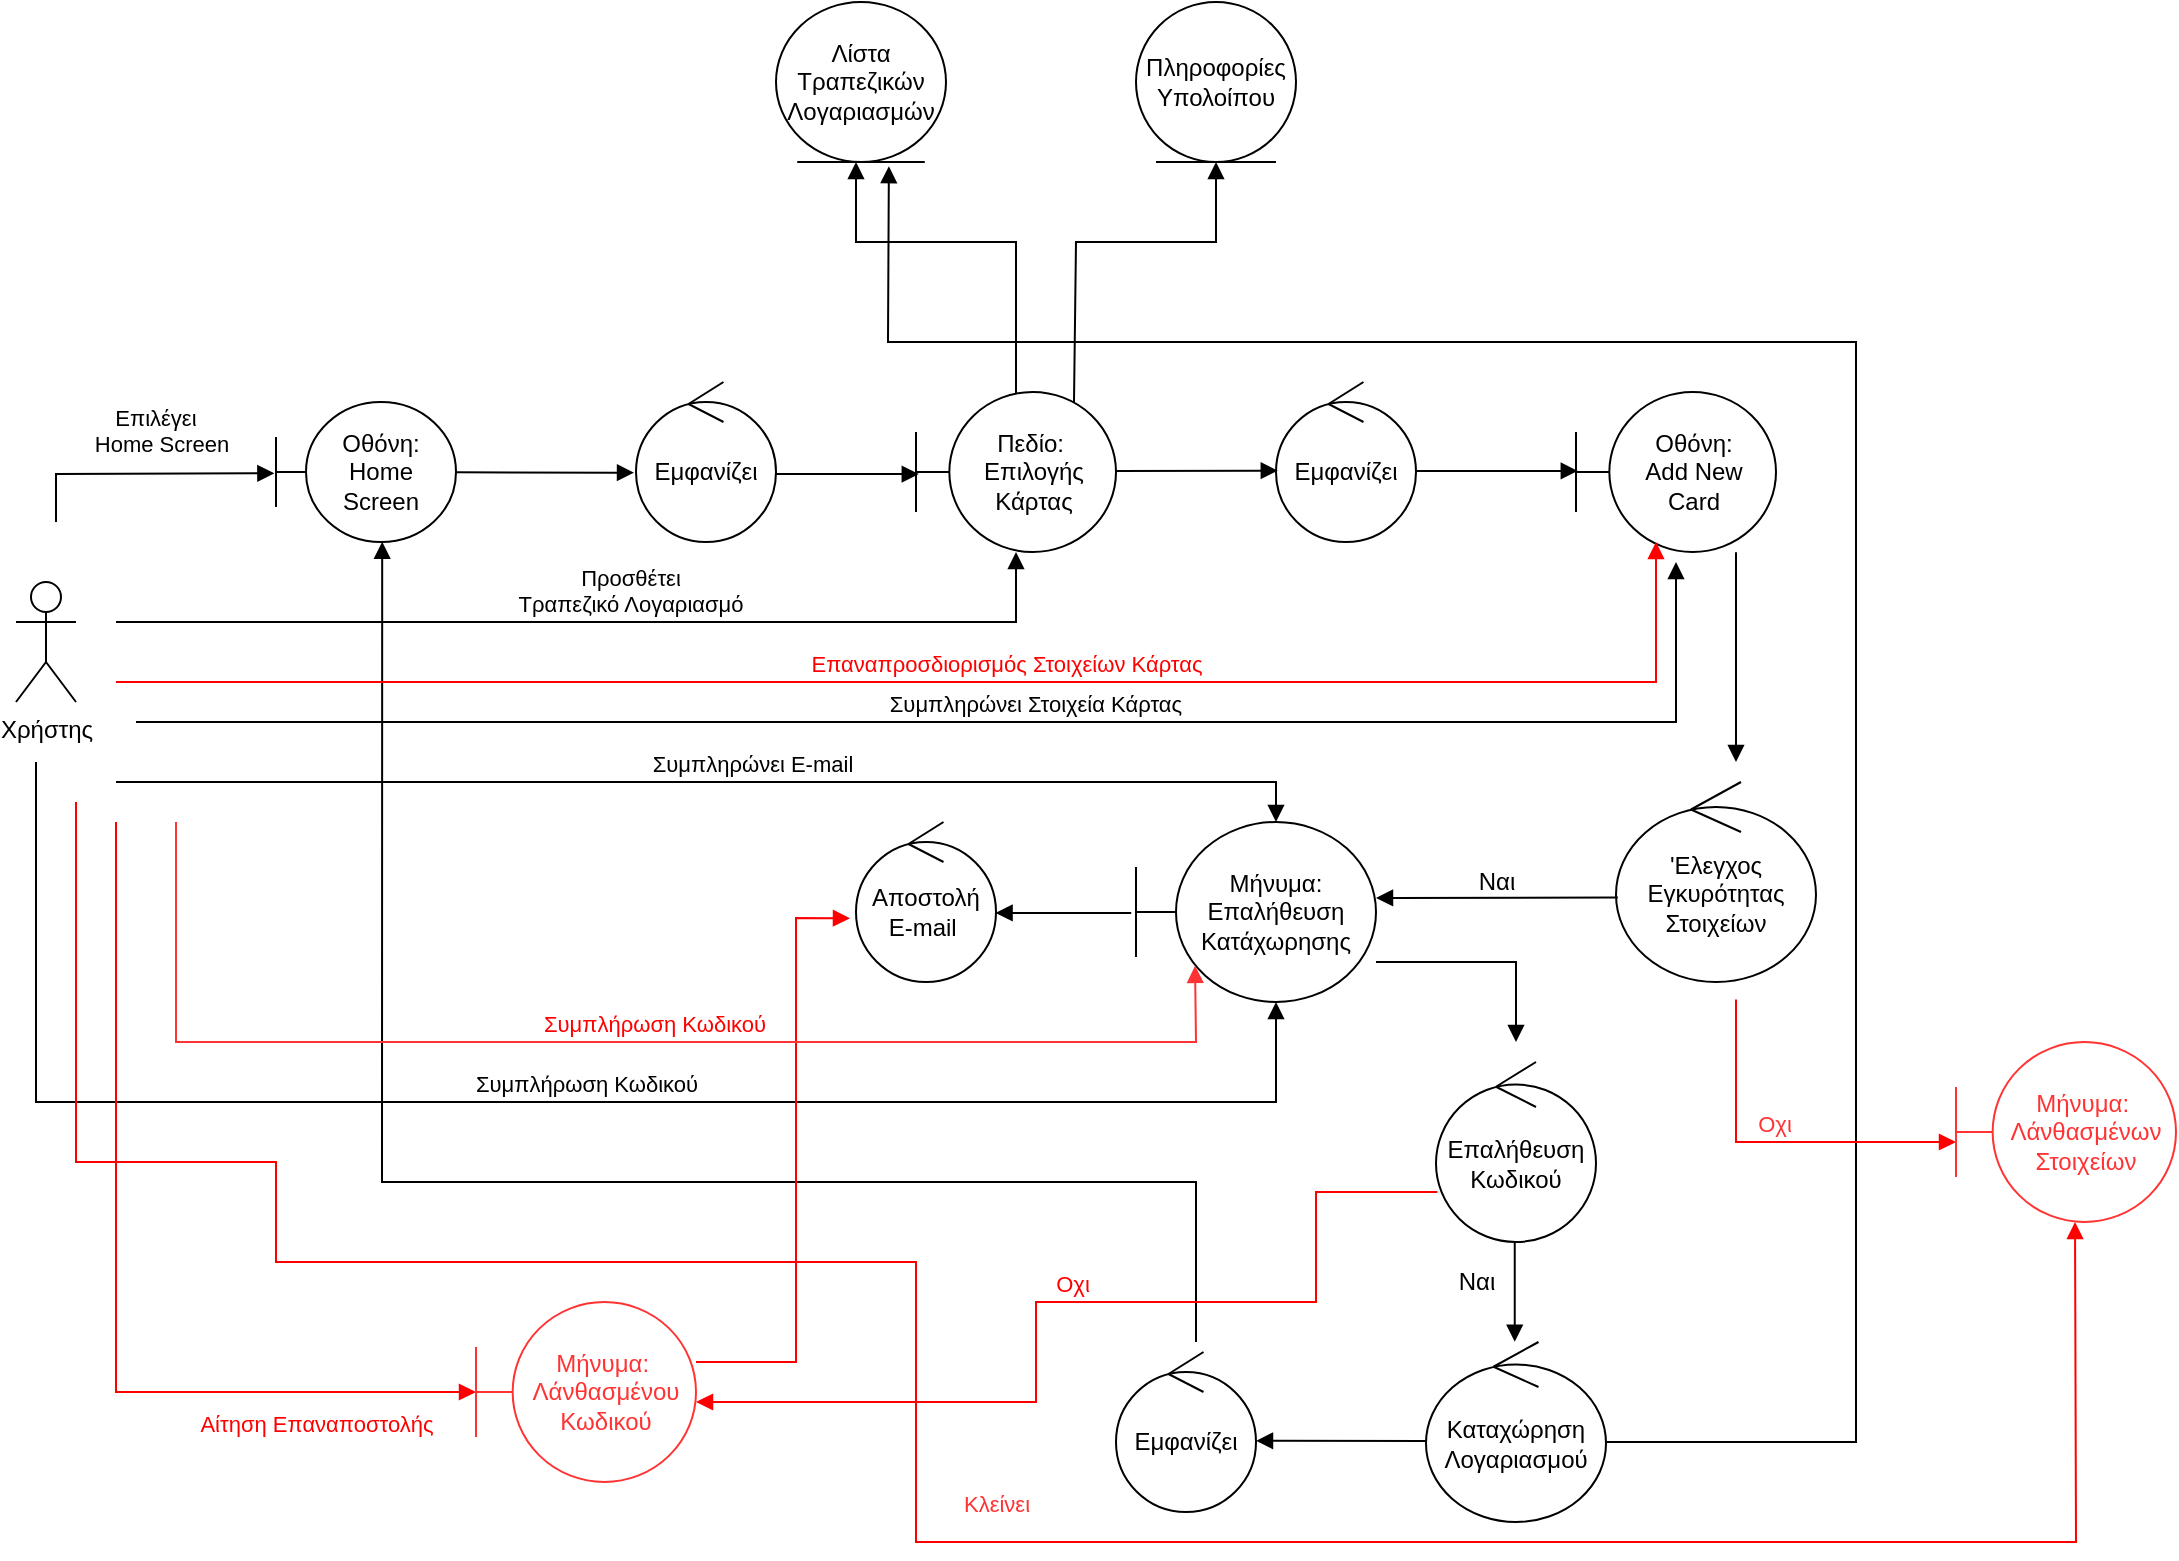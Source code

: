 <mxfile version="17.4.5" type="device"><diagram id="vCxTQoULOnjzNtHgZOkf" name="Page-1"><mxGraphModel dx="1483" dy="955" grid="0" gridSize="10" guides="1" tooltips="1" connect="1" arrows="1" fold="1" page="0" pageScale="1" pageWidth="827" pageHeight="1169" math="0" shadow="0"><root><mxCell id="0"/><mxCell id="1" parent="0"/><mxCell id="F-udf-x9VHz49WhZQbqo-1" value="Οθόνη:&lt;br&gt;Home Screen" style="shape=umlBoundary;whiteSpace=wrap;html=1;" vertex="1" parent="1"><mxGeometry x="220" y="210" width="90" height="70" as="geometry"/></mxCell><mxCell id="F-udf-x9VHz49WhZQbqo-2" value="Επιλέγει&amp;nbsp;&lt;br&gt;&amp;nbsp;Home Screen" style="html=1;verticalAlign=bottom;endArrow=block;rounded=0;entryX=-0.009;entryY=0.509;entryDx=0;entryDy=0;entryPerimeter=0;" edge="1" parent="1" target="F-udf-x9VHz49WhZQbqo-1"><mxGeometry x="0.136" y="6" width="80" relative="1" as="geometry"><mxPoint x="110" y="270" as="sourcePoint"/><mxPoint x="190" y="244.5" as="targetPoint"/><Array as="points"><mxPoint x="110" y="246"/></Array><mxPoint as="offset"/></mxGeometry></mxCell><mxCell id="F-udf-x9VHz49WhZQbqo-3" value="Εμφανίζει" style="ellipse;shape=umlControl;whiteSpace=wrap;html=1;" vertex="1" parent="1"><mxGeometry x="400" y="200" width="70" height="80" as="geometry"/></mxCell><mxCell id="F-udf-x9VHz49WhZQbqo-4" value="" style="html=1;verticalAlign=bottom;endArrow=block;rounded=0;entryX=-0.014;entryY=0.567;entryDx=0;entryDy=0;entryPerimeter=0;" edge="1" parent="1" source="F-udf-x9VHz49WhZQbqo-1" target="F-udf-x9VHz49WhZQbqo-3"><mxGeometry width="80" relative="1" as="geometry"><mxPoint x="360" y="244.33" as="sourcePoint"/><mxPoint x="440" y="244.33" as="targetPoint"/></mxGeometry></mxCell><mxCell id="F-udf-x9VHz49WhZQbqo-5" value="Χρήστης" style="shape=umlActor;verticalLabelPosition=bottom;verticalAlign=top;html=1;outlineConnect=0;" vertex="1" parent="1"><mxGeometry x="90" y="300" width="30" height="60" as="geometry"/></mxCell><mxCell id="F-udf-x9VHz49WhZQbqo-7" value="Λίστα Τραπεζικών Λογαριασμών" style="ellipse;shape=umlEntity;whiteSpace=wrap;html=1;" vertex="1" parent="1"><mxGeometry x="470" y="10" width="85" height="80" as="geometry"/></mxCell><mxCell id="F-udf-x9VHz49WhZQbqo-8" value="" style="html=1;verticalAlign=bottom;endArrow=block;rounded=0;exitX=0.5;exitY=0.063;exitDx=0;exitDy=0;exitPerimeter=0;" edge="1" parent="1" source="F-udf-x9VHz49WhZQbqo-10"><mxGeometry x="-0.015" y="-31" width="80" relative="1" as="geometry"><mxPoint x="590" y="180" as="sourcePoint"/><mxPoint x="510" y="90" as="targetPoint"/><Array as="points"><mxPoint x="590" y="170"/><mxPoint x="590" y="130"/><mxPoint x="510" y="130"/></Array><mxPoint as="offset"/></mxGeometry></mxCell><mxCell id="F-udf-x9VHz49WhZQbqo-9" value="" style="html=1;verticalAlign=bottom;endArrow=block;rounded=0;entryX=0.5;entryY=1;entryDx=0;entryDy=0;exitX=0.79;exitY=0.064;exitDx=0;exitDy=0;exitPerimeter=0;" edge="1" parent="1" source="F-udf-x9VHz49WhZQbqo-10"><mxGeometry x="0.625" y="40" width="80" relative="1" as="geometry"><mxPoint x="620" y="180" as="sourcePoint"/><mxPoint x="690" y="90" as="targetPoint"/><Array as="points"><mxPoint x="620" y="130"/><mxPoint x="690" y="130"/></Array><mxPoint y="1" as="offset"/></mxGeometry></mxCell><mxCell id="F-udf-x9VHz49WhZQbqo-10" value="Πεδίο:&amp;nbsp; Επιλογής Κάρτας" style="shape=umlBoundary;whiteSpace=wrap;html=1;" vertex="1" parent="1"><mxGeometry x="540" y="205" width="100" height="80" as="geometry"/></mxCell><mxCell id="F-udf-x9VHz49WhZQbqo-11" value="" style="html=1;verticalAlign=bottom;endArrow=block;rounded=0;entryX=0.014;entryY=0.513;entryDx=0;entryDy=0;entryPerimeter=0;" edge="1" parent="1" target="F-udf-x9VHz49WhZQbqo-10"><mxGeometry width="80" relative="1" as="geometry"><mxPoint x="470" y="246" as="sourcePoint"/><mxPoint x="700" y="220" as="targetPoint"/><Array as="points"/></mxGeometry></mxCell><mxCell id="F-udf-x9VHz49WhZQbqo-12" value="Πληροφορίες Υπολοίπου" style="ellipse;shape=umlEntity;whiteSpace=wrap;html=1;" vertex="1" parent="1"><mxGeometry x="650" y="10" width="80" height="80" as="geometry"/></mxCell><mxCell id="F-udf-x9VHz49WhZQbqo-13" value="Προσθέτει&lt;br&gt;Τραπεζικό Λογαριασμό" style="html=1;verticalAlign=bottom;endArrow=block;rounded=0;" edge="1" parent="1"><mxGeometry x="0.06" width="80" relative="1" as="geometry"><mxPoint x="140" y="320.0" as="sourcePoint"/><mxPoint x="590" y="285" as="targetPoint"/><Array as="points"><mxPoint x="590" y="320"/></Array><mxPoint as="offset"/></mxGeometry></mxCell><mxCell id="F-udf-x9VHz49WhZQbqo-15" value="Εμφανίζει" style="ellipse;shape=umlControl;whiteSpace=wrap;html=1;" vertex="1" parent="1"><mxGeometry x="720" y="200" width="70" height="80" as="geometry"/></mxCell><mxCell id="F-udf-x9VHz49WhZQbqo-16" value="Οθόνη:&lt;br&gt;Add New&lt;br&gt;Card" style="shape=umlBoundary;whiteSpace=wrap;html=1;" vertex="1" parent="1"><mxGeometry x="870" y="205" width="100" height="80" as="geometry"/></mxCell><mxCell id="F-udf-x9VHz49WhZQbqo-17" value="Συμπληρώνει Στοιχεία Κάρτας&amp;nbsp;" style="html=1;verticalAlign=bottom;endArrow=block;rounded=0;" edge="1" parent="1"><mxGeometry x="0.06" width="80" relative="1" as="geometry"><mxPoint x="150" y="370" as="sourcePoint"/><mxPoint x="920" y="290" as="targetPoint"/><Array as="points"><mxPoint x="920" y="370"/></Array><mxPoint as="offset"/></mxGeometry></mxCell><mxCell id="F-udf-x9VHz49WhZQbqo-18" value="" style="html=1;verticalAlign=bottom;endArrow=block;rounded=0;entryX=0.013;entryY=0.554;entryDx=0;entryDy=0;entryPerimeter=0;" edge="1" parent="1" target="F-udf-x9VHz49WhZQbqo-15"><mxGeometry width="80" relative="1" as="geometry"><mxPoint x="640" y="244.44" as="sourcePoint"/><mxPoint x="711.4" y="244.48" as="targetPoint"/><Array as="points"/></mxGeometry></mxCell><mxCell id="F-udf-x9VHz49WhZQbqo-19" value="" style="html=1;verticalAlign=bottom;endArrow=block;rounded=0;entryX=0.013;entryY=0.554;entryDx=0;entryDy=0;entryPerimeter=0;" edge="1" parent="1"><mxGeometry width="80" relative="1" as="geometry"><mxPoint x="790" y="244.56" as="sourcePoint"/><mxPoint x="870.91" y="244.44" as="targetPoint"/><Array as="points"/></mxGeometry></mxCell><mxCell id="F-udf-x9VHz49WhZQbqo-20" value="'Ελεγχος&lt;br&gt;Εγκυρότητας&lt;br&gt;Στοιχείων" style="ellipse;shape=umlControl;whiteSpace=wrap;html=1;" vertex="1" parent="1"><mxGeometry x="890" y="400" width="100" height="100" as="geometry"/></mxCell><mxCell id="F-udf-x9VHz49WhZQbqo-23" value="" style="html=1;verticalAlign=bottom;endArrow=block;rounded=0;" edge="1" parent="1"><mxGeometry width="80" relative="1" as="geometry"><mxPoint x="950" y="285.12" as="sourcePoint"/><mxPoint x="950" y="390" as="targetPoint"/><Array as="points"/></mxGeometry></mxCell><mxCell id="F-udf-x9VHz49WhZQbqo-24" value="" style="html=1;verticalAlign=bottom;endArrow=block;rounded=0;exitX=0.009;exitY=0.577;exitDx=0;exitDy=0;exitPerimeter=0;" edge="1" parent="1" source="F-udf-x9VHz49WhZQbqo-20"><mxGeometry width="80" relative="1" as="geometry"><mxPoint x="809.09" y="430.12" as="sourcePoint"/><mxPoint x="770" y="458" as="targetPoint"/><Array as="points"/></mxGeometry></mxCell><mxCell id="F-udf-x9VHz49WhZQbqo-25" value="Ναι" style="text;html=1;align=center;verticalAlign=middle;resizable=0;points=[];autosize=1;strokeColor=none;fillColor=none;" vertex="1" parent="1"><mxGeometry x="810" y="440" width="40" height="20" as="geometry"/></mxCell><mxCell id="F-udf-x9VHz49WhZQbqo-27" value="Μήνυμα:&lt;br&gt;Επαλήθευση&lt;br&gt;Κατάχωρησης" style="shape=umlBoundary;whiteSpace=wrap;html=1;" vertex="1" parent="1"><mxGeometry x="650" y="420" width="120" height="90" as="geometry"/></mxCell><mxCell id="F-udf-x9VHz49WhZQbqo-28" value="Συμπληρώνει E-mail" style="html=1;verticalAlign=bottom;endArrow=block;rounded=0;" edge="1" parent="1"><mxGeometry x="0.06" width="80" relative="1" as="geometry"><mxPoint x="140" y="400" as="sourcePoint"/><mxPoint x="720" y="420" as="targetPoint"/><Array as="points"><mxPoint x="720" y="400"/></Array><mxPoint as="offset"/></mxGeometry></mxCell><mxCell id="F-udf-x9VHz49WhZQbqo-29" value="Αποστολή Ε-mail&amp;nbsp;" style="ellipse;shape=umlControl;whiteSpace=wrap;html=1;" vertex="1" parent="1"><mxGeometry x="510" y="420" width="70" height="80" as="geometry"/></mxCell><mxCell id="F-udf-x9VHz49WhZQbqo-30" value="" style="html=1;verticalAlign=bottom;endArrow=block;rounded=0;exitX=-0.02;exitY=0.505;exitDx=0;exitDy=0;exitPerimeter=0;entryX=0.997;entryY=0.568;entryDx=0;entryDy=0;entryPerimeter=0;" edge="1" parent="1" source="F-udf-x9VHz49WhZQbqo-27" target="F-udf-x9VHz49WhZQbqo-29"><mxGeometry width="80" relative="1" as="geometry"><mxPoint x="710.9" y="470.0" as="sourcePoint"/><mxPoint x="590" y="470.3" as="targetPoint"/><Array as="points"/></mxGeometry></mxCell><mxCell id="F-udf-x9VHz49WhZQbqo-31" value="Συμπλήρωση Κωδικού" style="html=1;verticalAlign=bottom;endArrow=block;rounded=0;" edge="1" parent="1"><mxGeometry x="0.06" width="80" relative="1" as="geometry"><mxPoint x="100" y="390" as="sourcePoint"/><mxPoint x="720" y="510" as="targetPoint"/><Array as="points"><mxPoint x="100" y="560"/><mxPoint x="720" y="560"/></Array><mxPoint as="offset"/></mxGeometry></mxCell><mxCell id="F-udf-x9VHz49WhZQbqo-32" value="Επαλήθευση Κωδικού" style="ellipse;shape=umlControl;whiteSpace=wrap;html=1;" vertex="1" parent="1"><mxGeometry x="800" y="540" width="80" height="90" as="geometry"/></mxCell><mxCell id="F-udf-x9VHz49WhZQbqo-33" value="" style="html=1;verticalAlign=bottom;endArrow=block;rounded=0;" edge="1" parent="1"><mxGeometry width="80" relative="1" as="geometry"><mxPoint x="770" y="490" as="sourcePoint"/><mxPoint x="840" y="530" as="targetPoint"/><Array as="points"><mxPoint x="840" y="490"/></Array></mxGeometry></mxCell><mxCell id="F-udf-x9VHz49WhZQbqo-35" value="Καταχώρηση Λογαριασμού" style="ellipse;shape=umlControl;whiteSpace=wrap;html=1;" vertex="1" parent="1"><mxGeometry x="795" y="680" width="90" height="90" as="geometry"/></mxCell><mxCell id="F-udf-x9VHz49WhZQbqo-36" value="" style="html=1;verticalAlign=bottom;endArrow=block;rounded=0;" edge="1" parent="1"><mxGeometry width="80" relative="1" as="geometry"><mxPoint x="839.37" y="630.0" as="sourcePoint"/><mxPoint x="839.37" y="679.88" as="targetPoint"/><Array as="points"/></mxGeometry></mxCell><mxCell id="F-udf-x9VHz49WhZQbqo-37" value="" style="html=1;verticalAlign=bottom;endArrow=block;rounded=0;entryX=0.664;entryY=1.026;entryDx=0;entryDy=0;entryPerimeter=0;" edge="1" parent="1" target="F-udf-x9VHz49WhZQbqo-7"><mxGeometry width="80" relative="1" as="geometry"><mxPoint x="885" y="730" as="sourcePoint"/><mxPoint x="530" y="180" as="targetPoint"/><Array as="points"><mxPoint x="1010" y="730"/><mxPoint x="1010" y="180"/><mxPoint x="526" y="180"/></Array></mxGeometry></mxCell><mxCell id="F-udf-x9VHz49WhZQbqo-38" value="Εμφανίζει" style="ellipse;shape=umlControl;whiteSpace=wrap;html=1;" vertex="1" parent="1"><mxGeometry x="640" y="685" width="70" height="80" as="geometry"/></mxCell><mxCell id="F-udf-x9VHz49WhZQbqo-39" value="" style="html=1;verticalAlign=bottom;endArrow=block;rounded=0;exitX=-0.02;exitY=0.505;exitDx=0;exitDy=0;exitPerimeter=0;entryX=1;entryY=0.555;entryDx=0;entryDy=0;entryPerimeter=0;" edge="1" parent="1" target="F-udf-x9VHz49WhZQbqo-38"><mxGeometry width="80" relative="1" as="geometry"><mxPoint x="795.0" y="729.45" as="sourcePoint"/><mxPoint x="727.19" y="729.44" as="targetPoint"/><Array as="points"/></mxGeometry></mxCell><mxCell id="F-udf-x9VHz49WhZQbqo-40" value="" style="html=1;verticalAlign=bottom;endArrow=block;rounded=0;entryX=0.59;entryY=0.998;entryDx=0;entryDy=0;entryPerimeter=0;" edge="1" parent="1" target="F-udf-x9VHz49WhZQbqo-1"><mxGeometry width="80" relative="1" as="geometry"><mxPoint x="680" y="680" as="sourcePoint"/><mxPoint x="410" y="690.0" as="targetPoint"/><Array as="points"><mxPoint x="680" y="600"/><mxPoint x="273" y="600"/></Array></mxGeometry></mxCell><mxCell id="F-udf-x9VHz49WhZQbqo-41" value="&lt;font color=&quot;#ff3333&quot;&gt;Οχι&lt;/font&gt;" style="html=1;verticalAlign=bottom;endArrow=block;rounded=0;strokeColor=#FF0000;" edge="1" parent="1"><mxGeometry width="80" relative="1" as="geometry"><mxPoint x="950" y="508.75" as="sourcePoint"/><mxPoint x="1060" y="580" as="targetPoint"/><Array as="points"><mxPoint x="950" y="580"/></Array></mxGeometry></mxCell><mxCell id="F-udf-x9VHz49WhZQbqo-42" value="Μήνυμα:&amp;nbsp;&lt;br&gt;Λάνθασμένων&lt;br&gt;Στοιχείων" style="shape=umlBoundary;whiteSpace=wrap;html=1;fontColor=#FF3333;strokeColor=#FF3333;" vertex="1" parent="1"><mxGeometry x="1060" y="530" width="110" height="90" as="geometry"/></mxCell><mxCell id="F-udf-x9VHz49WhZQbqo-43" value="Κλείνει" style="html=1;verticalAlign=bottom;endArrow=block;rounded=0;fontColor=#FF3333;strokeColor=#FF0000;entryX=0.541;entryY=1;entryDx=0;entryDy=0;entryPerimeter=0;" edge="1" parent="1" target="F-udf-x9VHz49WhZQbqo-42"><mxGeometry x="0.085" y="10" width="80" relative="1" as="geometry"><mxPoint x="120" y="410" as="sourcePoint"/><mxPoint x="1120" y="720" as="targetPoint"/><Array as="points"><mxPoint x="120" y="590"/><mxPoint x="220" y="590"/><mxPoint x="220" y="640"/><mxPoint x="540" y="640"/><mxPoint x="540" y="780"/><mxPoint x="1120" y="780"/></Array><mxPoint as="offset"/></mxGeometry></mxCell><mxCell id="F-udf-x9VHz49WhZQbqo-44" value="&lt;font color=&quot;#ff0000&quot;&gt;Επαναπροσδιορισμός Στοιχείων Κάρτας&lt;/font&gt;" style="html=1;verticalAlign=bottom;endArrow=block;rounded=0;strokeColor=#FF0000;" edge="1" parent="1"><mxGeometry x="0.06" width="80" relative="1" as="geometry"><mxPoint x="140" y="350" as="sourcePoint"/><mxPoint x="910" y="280" as="targetPoint"/><Array as="points"><mxPoint x="910" y="350"/></Array><mxPoint as="offset"/></mxGeometry></mxCell><mxCell id="F-udf-x9VHz49WhZQbqo-45" value="Οχι" style="html=1;verticalAlign=bottom;endArrow=block;rounded=0;fontColor=#FF0000;strokeColor=#FF0000;exitX=0.009;exitY=0.722;exitDx=0;exitDy=0;exitPerimeter=0;" edge="1" parent="1" source="F-udf-x9VHz49WhZQbqo-32"><mxGeometry width="80" relative="1" as="geometry"><mxPoint x="700" y="600" as="sourcePoint"/><mxPoint x="430" y="710" as="targetPoint"/><Array as="points"><mxPoint x="740" y="605"/><mxPoint x="740" y="660"/><mxPoint x="600" y="660"/><mxPoint x="600" y="710"/></Array></mxGeometry></mxCell><mxCell id="F-udf-x9VHz49WhZQbqo-46" value="Μήνυμα:&amp;nbsp;&lt;br&gt;Λάνθασμένου&lt;br&gt;Κωδικού" style="shape=umlBoundary;whiteSpace=wrap;html=1;fontColor=#FF3333;strokeColor=#FF3333;" vertex="1" parent="1"><mxGeometry x="320" y="660" width="110" height="90" as="geometry"/></mxCell><mxCell id="F-udf-x9VHz49WhZQbqo-51" value="Ναι" style="text;html=1;align=center;verticalAlign=middle;resizable=0;points=[];autosize=1;strokeColor=none;fillColor=none;fontColor=#000000;" vertex="1" parent="1"><mxGeometry x="800" y="640" width="40" height="20" as="geometry"/></mxCell><mxCell id="F-udf-x9VHz49WhZQbqo-53" value="&lt;font color=&quot;#ff0000&quot;&gt;Αίτηση Επαναποστολής&lt;/font&gt;" style="html=1;verticalAlign=bottom;endArrow=block;rounded=0;fontColor=#000000;strokeColor=#FF0000;" edge="1" parent="1" target="F-udf-x9VHz49WhZQbqo-46"><mxGeometry x="0.656" y="-25" width="80" relative="1" as="geometry"><mxPoint x="140" y="420" as="sourcePoint"/><mxPoint x="140" y="700" as="targetPoint"/><Array as="points"><mxPoint x="140" y="705"/></Array><mxPoint as="offset"/></mxGeometry></mxCell><mxCell id="F-udf-x9VHz49WhZQbqo-54" value="" style="html=1;verticalAlign=bottom;endArrow=block;rounded=0;fontColor=#FF0000;strokeColor=#FF0000;entryX=-0.043;entryY=0.602;entryDx=0;entryDy=0;entryPerimeter=0;" edge="1" parent="1" target="F-udf-x9VHz49WhZQbqo-29"><mxGeometry width="80" relative="1" as="geometry"><mxPoint x="430" y="690" as="sourcePoint"/><mxPoint x="480" y="460" as="targetPoint"/><Array as="points"><mxPoint x="480" y="690"/><mxPoint x="480" y="468"/></Array></mxGeometry></mxCell><mxCell id="F-udf-x9VHz49WhZQbqo-55" value="&lt;font color=&quot;#ff0000&quot;&gt;Συμπλήρωση Κωδικού&lt;/font&gt;" style="html=1;verticalAlign=bottom;endArrow=block;rounded=0;entryX=0.246;entryY=0.799;entryDx=0;entryDy=0;entryPerimeter=0;strokeColor=#FF3333;" edge="1" parent="1" target="F-udf-x9VHz49WhZQbqo-27"><mxGeometry x="0.06" width="80" relative="1" as="geometry"><mxPoint x="170" y="420" as="sourcePoint"/><mxPoint x="790" y="495" as="targetPoint"/><Array as="points"><mxPoint x="170" y="530"/><mxPoint x="680" y="530"/></Array><mxPoint as="offset"/></mxGeometry></mxCell></root></mxGraphModel></diagram></mxfile>